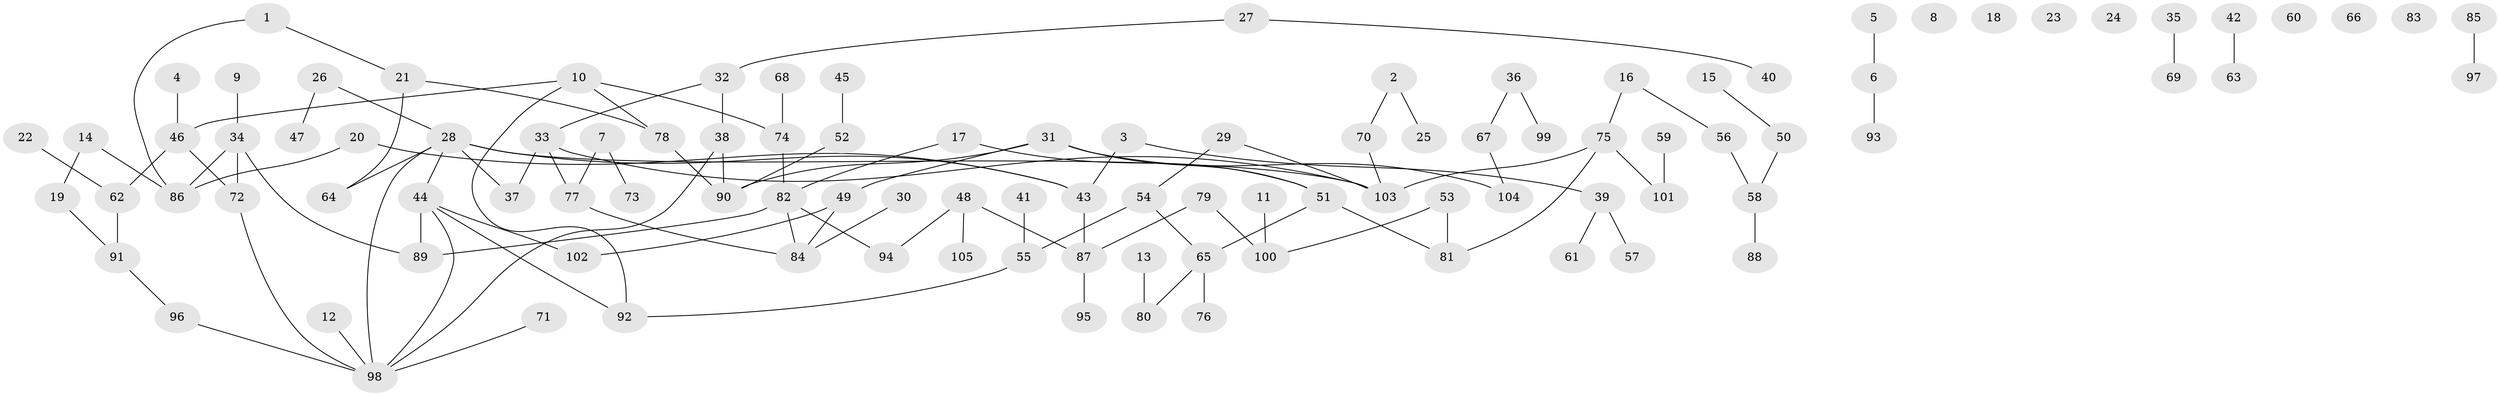 // Generated by graph-tools (version 1.1) at 2025/49/03/09/25 03:49:06]
// undirected, 105 vertices, 114 edges
graph export_dot {
graph [start="1"]
  node [color=gray90,style=filled];
  1;
  2;
  3;
  4;
  5;
  6;
  7;
  8;
  9;
  10;
  11;
  12;
  13;
  14;
  15;
  16;
  17;
  18;
  19;
  20;
  21;
  22;
  23;
  24;
  25;
  26;
  27;
  28;
  29;
  30;
  31;
  32;
  33;
  34;
  35;
  36;
  37;
  38;
  39;
  40;
  41;
  42;
  43;
  44;
  45;
  46;
  47;
  48;
  49;
  50;
  51;
  52;
  53;
  54;
  55;
  56;
  57;
  58;
  59;
  60;
  61;
  62;
  63;
  64;
  65;
  66;
  67;
  68;
  69;
  70;
  71;
  72;
  73;
  74;
  75;
  76;
  77;
  78;
  79;
  80;
  81;
  82;
  83;
  84;
  85;
  86;
  87;
  88;
  89;
  90;
  91;
  92;
  93;
  94;
  95;
  96;
  97;
  98;
  99;
  100;
  101;
  102;
  103;
  104;
  105;
  1 -- 21;
  1 -- 86;
  2 -- 25;
  2 -- 70;
  3 -- 39;
  3 -- 43;
  4 -- 46;
  5 -- 6;
  6 -- 93;
  7 -- 73;
  7 -- 77;
  9 -- 34;
  10 -- 46;
  10 -- 74;
  10 -- 78;
  10 -- 92;
  11 -- 100;
  12 -- 98;
  13 -- 80;
  14 -- 19;
  14 -- 86;
  15 -- 50;
  16 -- 56;
  16 -- 75;
  17 -- 51;
  17 -- 82;
  19 -- 91;
  20 -- 43;
  20 -- 86;
  21 -- 64;
  21 -- 78;
  22 -- 62;
  26 -- 28;
  26 -- 47;
  27 -- 32;
  27 -- 40;
  28 -- 37;
  28 -- 43;
  28 -- 44;
  28 -- 64;
  28 -- 98;
  28 -- 103;
  29 -- 54;
  29 -- 103;
  30 -- 84;
  31 -- 49;
  31 -- 51;
  31 -- 90;
  31 -- 104;
  32 -- 33;
  32 -- 38;
  33 -- 37;
  33 -- 77;
  33 -- 103;
  34 -- 72;
  34 -- 86;
  34 -- 89;
  35 -- 69;
  36 -- 67;
  36 -- 99;
  38 -- 90;
  38 -- 98;
  39 -- 57;
  39 -- 61;
  41 -- 55;
  42 -- 63;
  43 -- 87;
  44 -- 89;
  44 -- 92;
  44 -- 98;
  44 -- 102;
  45 -- 52;
  46 -- 62;
  46 -- 72;
  48 -- 87;
  48 -- 94;
  48 -- 105;
  49 -- 84;
  49 -- 102;
  50 -- 58;
  51 -- 65;
  51 -- 81;
  52 -- 90;
  53 -- 81;
  53 -- 100;
  54 -- 55;
  54 -- 65;
  55 -- 92;
  56 -- 58;
  58 -- 88;
  59 -- 101;
  62 -- 91;
  65 -- 76;
  65 -- 80;
  67 -- 104;
  68 -- 74;
  70 -- 103;
  71 -- 98;
  72 -- 98;
  74 -- 82;
  75 -- 81;
  75 -- 101;
  75 -- 103;
  77 -- 84;
  78 -- 90;
  79 -- 87;
  79 -- 100;
  82 -- 84;
  82 -- 89;
  82 -- 94;
  85 -- 97;
  87 -- 95;
  91 -- 96;
  96 -- 98;
}
